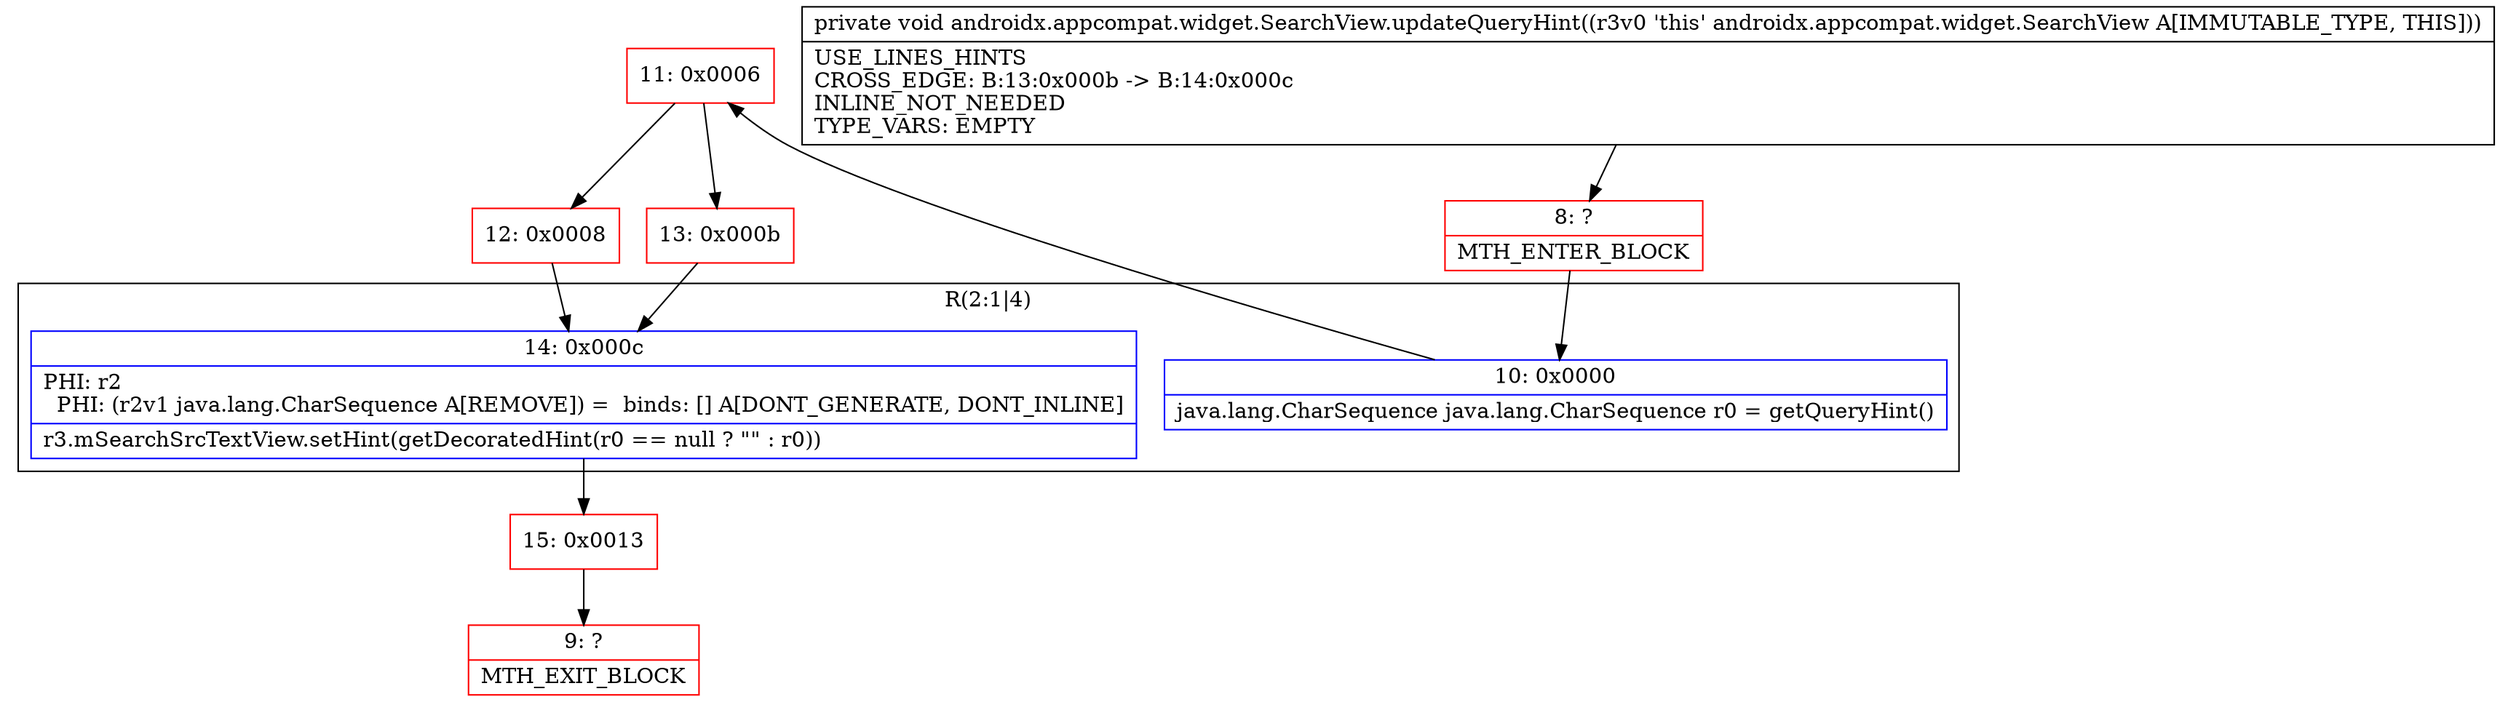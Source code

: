 digraph "CFG forandroidx.appcompat.widget.SearchView.updateQueryHint()V" {
subgraph cluster_Region_1905346357 {
label = "R(2:1|4)";
node [shape=record,color=blue];
Node_10 [shape=record,label="{10\:\ 0x0000|java.lang.CharSequence java.lang.CharSequence r0 = getQueryHint()\l}"];
Node_14 [shape=record,label="{14\:\ 0x000c|PHI: r2 \l  PHI: (r2v1 java.lang.CharSequence A[REMOVE]) =  binds: [] A[DONT_GENERATE, DONT_INLINE]\l|r3.mSearchSrcTextView.setHint(getDecoratedHint(r0 == null ? \"\" : r0))\l}"];
}
Node_8 [shape=record,color=red,label="{8\:\ ?|MTH_ENTER_BLOCK\l}"];
Node_11 [shape=record,color=red,label="{11\:\ 0x0006}"];
Node_12 [shape=record,color=red,label="{12\:\ 0x0008}"];
Node_15 [shape=record,color=red,label="{15\:\ 0x0013}"];
Node_9 [shape=record,color=red,label="{9\:\ ?|MTH_EXIT_BLOCK\l}"];
Node_13 [shape=record,color=red,label="{13\:\ 0x000b}"];
MethodNode[shape=record,label="{private void androidx.appcompat.widget.SearchView.updateQueryHint((r3v0 'this' androidx.appcompat.widget.SearchView A[IMMUTABLE_TYPE, THIS]))  | USE_LINES_HINTS\lCROSS_EDGE: B:13:0x000b \-\> B:14:0x000c\lINLINE_NOT_NEEDED\lTYPE_VARS: EMPTY\l}"];
MethodNode -> Node_8;Node_10 -> Node_11;
Node_14 -> Node_15;
Node_8 -> Node_10;
Node_11 -> Node_12;
Node_11 -> Node_13;
Node_12 -> Node_14;
Node_15 -> Node_9;
Node_13 -> Node_14;
}

